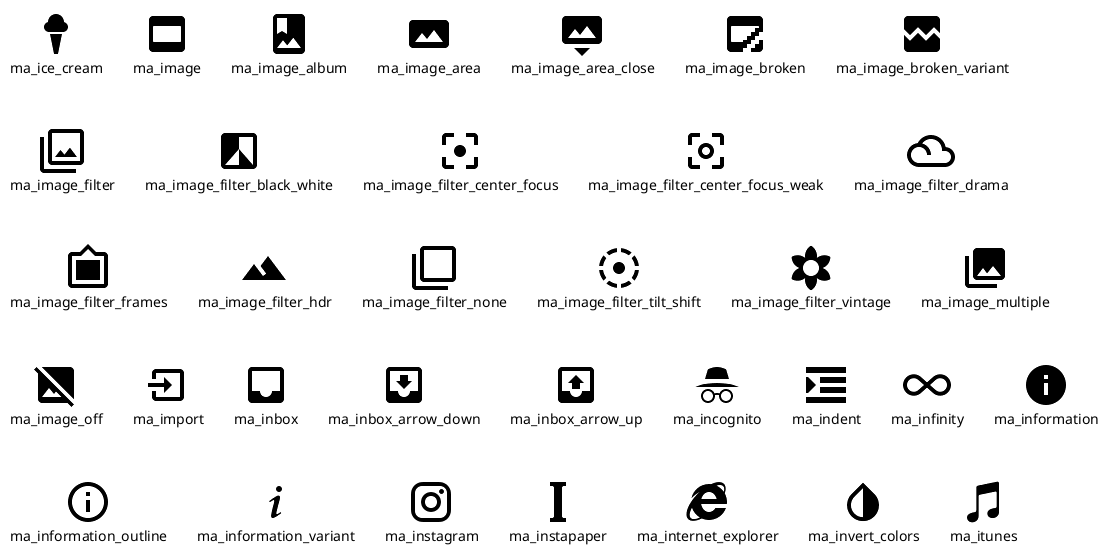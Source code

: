 @startuml
!include <material/ice_cream>
!include <material/image>
!include <material/image_album>
!include <material/image_area>
!include <material/image_area_close>
!include <material/image_broken>
!include <material/image_broken_variant>
!include <material/image_filter>
!include <material/image_filter_black_white>
!include <material/image_filter_center_focus>
!include <material/image_filter_center_focus_weak>
!include <material/image_filter_drama>
!include <material/image_filter_frames>
!include <material/image_filter_hdr>
!include <material/image_filter_none>
!include <material/image_filter_tilt_shift>
!include <material/image_filter_vintage>
!include <material/image_multiple>
!include <material/image_off>
!include <material/import>
!include <material/inbox>
!include <material/inbox_arrow_down>
!include <material/inbox_arrow_up>
!include <material/incognito>
!include <material/indent>
!include <material/infinity>
!include <material/information>
!include <material/information_outline>
!include <material/information_variant>
!include <material/instagram>
!include <material/instapaper>
!include <material/internet_explorer>
!include <material/invert_colors>
!include <material/itunes>
listsprites
@enduml